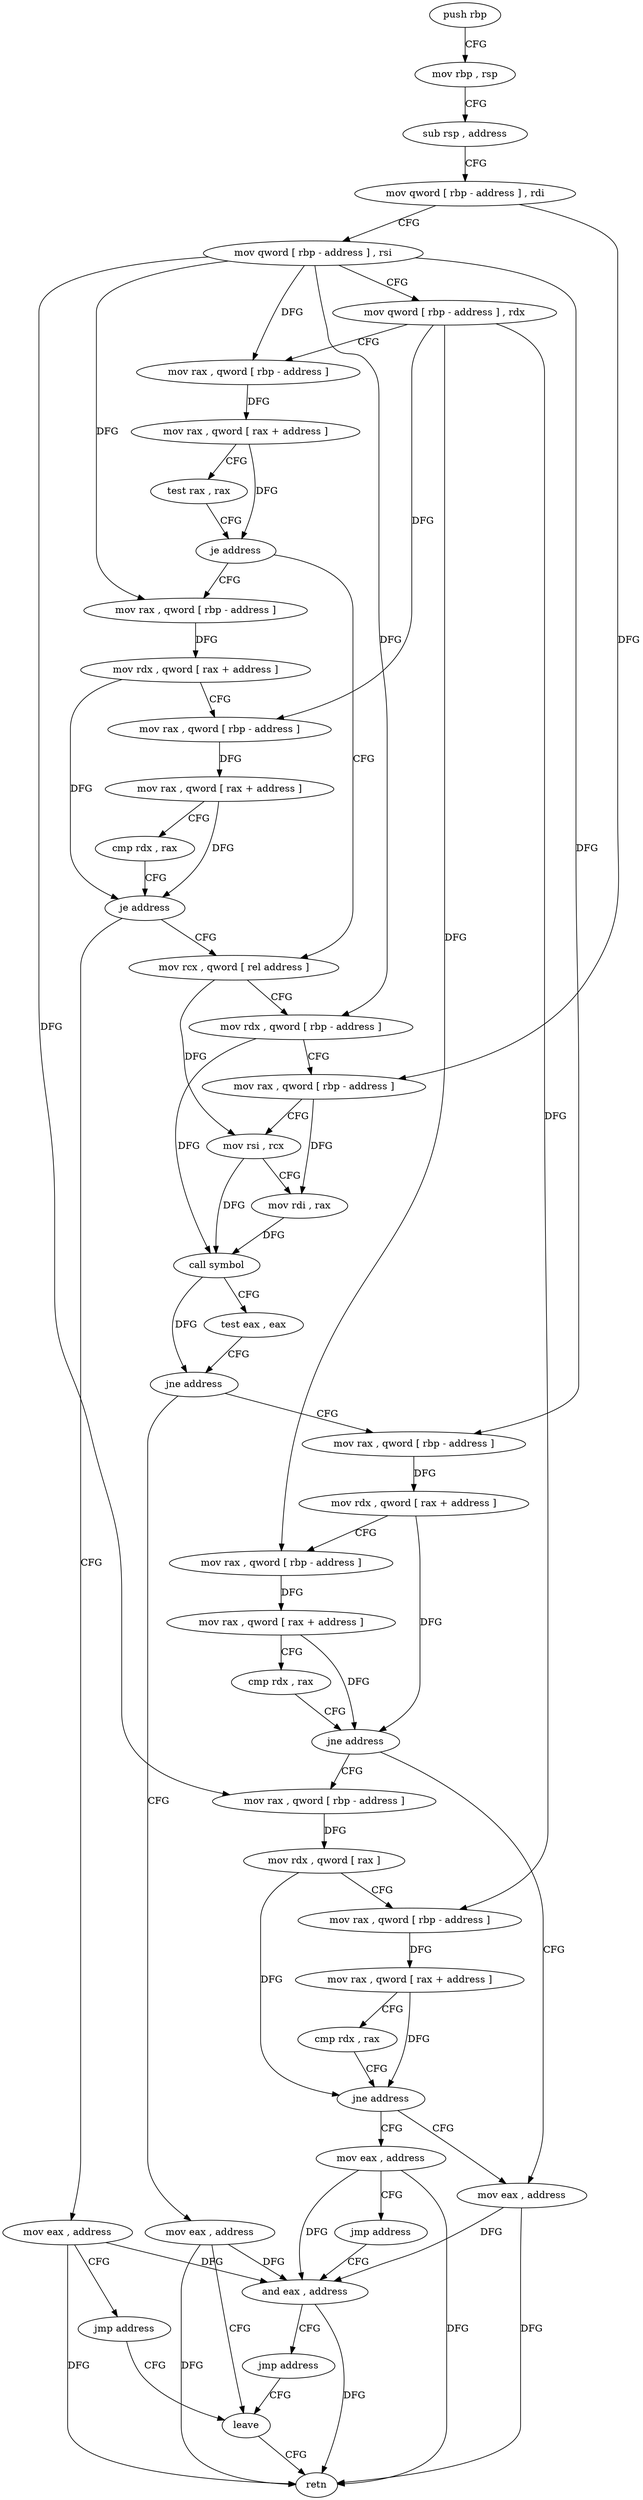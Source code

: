 digraph "func" {
"4219939" [label = "push rbp" ]
"4219940" [label = "mov rbp , rsp" ]
"4219943" [label = "sub rsp , address" ]
"4219947" [label = "mov qword [ rbp - address ] , rdi" ]
"4219951" [label = "mov qword [ rbp - address ] , rsi" ]
"4219955" [label = "mov qword [ rbp - address ] , rdx" ]
"4219959" [label = "mov rax , qword [ rbp - address ]" ]
"4219963" [label = "mov rax , qword [ rax + address ]" ]
"4219967" [label = "test rax , rax" ]
"4219970" [label = "je address" ]
"4220000" [label = "mov rcx , qword [ rel address ]" ]
"4219972" [label = "mov rax , qword [ rbp - address ]" ]
"4220007" [label = "mov rdx , qword [ rbp - address ]" ]
"4220011" [label = "mov rax , qword [ rbp - address ]" ]
"4220015" [label = "mov rsi , rcx" ]
"4220018" [label = "mov rdi , rax" ]
"4220021" [label = "call symbol" ]
"4220026" [label = "test eax , eax" ]
"4220028" [label = "jne address" ]
"4220088" [label = "mov eax , address" ]
"4220030" [label = "mov rax , qword [ rbp - address ]" ]
"4219976" [label = "mov rdx , qword [ rax + address ]" ]
"4219980" [label = "mov rax , qword [ rbp - address ]" ]
"4219984" [label = "mov rax , qword [ rax + address ]" ]
"4219988" [label = "cmp rdx , rax" ]
"4219991" [label = "je address" ]
"4219993" [label = "mov eax , address" ]
"4220093" [label = "leave" ]
"4220034" [label = "mov rdx , qword [ rax + address ]" ]
"4220038" [label = "mov rax , qword [ rbp - address ]" ]
"4220042" [label = "mov rax , qword [ rax + address ]" ]
"4220046" [label = "cmp rdx , rax" ]
"4220049" [label = "jne address" ]
"4220078" [label = "mov eax , address" ]
"4220051" [label = "mov rax , qword [ rbp - address ]" ]
"4219998" [label = "jmp address" ]
"4220083" [label = "and eax , address" ]
"4220055" [label = "mov rdx , qword [ rax ]" ]
"4220058" [label = "mov rax , qword [ rbp - address ]" ]
"4220062" [label = "mov rax , qword [ rax + address ]" ]
"4220066" [label = "cmp rdx , rax" ]
"4220069" [label = "jne address" ]
"4220071" [label = "mov eax , address" ]
"4220094" [label = "retn" ]
"4220076" [label = "jmp address" ]
"4220086" [label = "jmp address" ]
"4219939" -> "4219940" [ label = "CFG" ]
"4219940" -> "4219943" [ label = "CFG" ]
"4219943" -> "4219947" [ label = "CFG" ]
"4219947" -> "4219951" [ label = "CFG" ]
"4219947" -> "4220011" [ label = "DFG" ]
"4219951" -> "4219955" [ label = "CFG" ]
"4219951" -> "4219959" [ label = "DFG" ]
"4219951" -> "4220007" [ label = "DFG" ]
"4219951" -> "4219972" [ label = "DFG" ]
"4219951" -> "4220030" [ label = "DFG" ]
"4219951" -> "4220051" [ label = "DFG" ]
"4219955" -> "4219959" [ label = "CFG" ]
"4219955" -> "4219980" [ label = "DFG" ]
"4219955" -> "4220038" [ label = "DFG" ]
"4219955" -> "4220058" [ label = "DFG" ]
"4219959" -> "4219963" [ label = "DFG" ]
"4219963" -> "4219967" [ label = "CFG" ]
"4219963" -> "4219970" [ label = "DFG" ]
"4219967" -> "4219970" [ label = "CFG" ]
"4219970" -> "4220000" [ label = "CFG" ]
"4219970" -> "4219972" [ label = "CFG" ]
"4220000" -> "4220007" [ label = "CFG" ]
"4220000" -> "4220015" [ label = "DFG" ]
"4219972" -> "4219976" [ label = "DFG" ]
"4220007" -> "4220011" [ label = "CFG" ]
"4220007" -> "4220021" [ label = "DFG" ]
"4220011" -> "4220015" [ label = "CFG" ]
"4220011" -> "4220018" [ label = "DFG" ]
"4220015" -> "4220018" [ label = "CFG" ]
"4220015" -> "4220021" [ label = "DFG" ]
"4220018" -> "4220021" [ label = "DFG" ]
"4220021" -> "4220026" [ label = "CFG" ]
"4220021" -> "4220028" [ label = "DFG" ]
"4220026" -> "4220028" [ label = "CFG" ]
"4220028" -> "4220088" [ label = "CFG" ]
"4220028" -> "4220030" [ label = "CFG" ]
"4220088" -> "4220093" [ label = "CFG" ]
"4220088" -> "4220094" [ label = "DFG" ]
"4220088" -> "4220083" [ label = "DFG" ]
"4220030" -> "4220034" [ label = "DFG" ]
"4219976" -> "4219980" [ label = "CFG" ]
"4219976" -> "4219991" [ label = "DFG" ]
"4219980" -> "4219984" [ label = "DFG" ]
"4219984" -> "4219988" [ label = "CFG" ]
"4219984" -> "4219991" [ label = "DFG" ]
"4219988" -> "4219991" [ label = "CFG" ]
"4219991" -> "4220000" [ label = "CFG" ]
"4219991" -> "4219993" [ label = "CFG" ]
"4219993" -> "4219998" [ label = "CFG" ]
"4219993" -> "4220094" [ label = "DFG" ]
"4219993" -> "4220083" [ label = "DFG" ]
"4220093" -> "4220094" [ label = "CFG" ]
"4220034" -> "4220038" [ label = "CFG" ]
"4220034" -> "4220049" [ label = "DFG" ]
"4220038" -> "4220042" [ label = "DFG" ]
"4220042" -> "4220046" [ label = "CFG" ]
"4220042" -> "4220049" [ label = "DFG" ]
"4220046" -> "4220049" [ label = "CFG" ]
"4220049" -> "4220078" [ label = "CFG" ]
"4220049" -> "4220051" [ label = "CFG" ]
"4220078" -> "4220083" [ label = "DFG" ]
"4220078" -> "4220094" [ label = "DFG" ]
"4220051" -> "4220055" [ label = "DFG" ]
"4219998" -> "4220093" [ label = "CFG" ]
"4220083" -> "4220086" [ label = "CFG" ]
"4220083" -> "4220094" [ label = "DFG" ]
"4220055" -> "4220058" [ label = "CFG" ]
"4220055" -> "4220069" [ label = "DFG" ]
"4220058" -> "4220062" [ label = "DFG" ]
"4220062" -> "4220066" [ label = "CFG" ]
"4220062" -> "4220069" [ label = "DFG" ]
"4220066" -> "4220069" [ label = "CFG" ]
"4220069" -> "4220078" [ label = "CFG" ]
"4220069" -> "4220071" [ label = "CFG" ]
"4220071" -> "4220076" [ label = "CFG" ]
"4220071" -> "4220083" [ label = "DFG" ]
"4220071" -> "4220094" [ label = "DFG" ]
"4220076" -> "4220083" [ label = "CFG" ]
"4220086" -> "4220093" [ label = "CFG" ]
}
